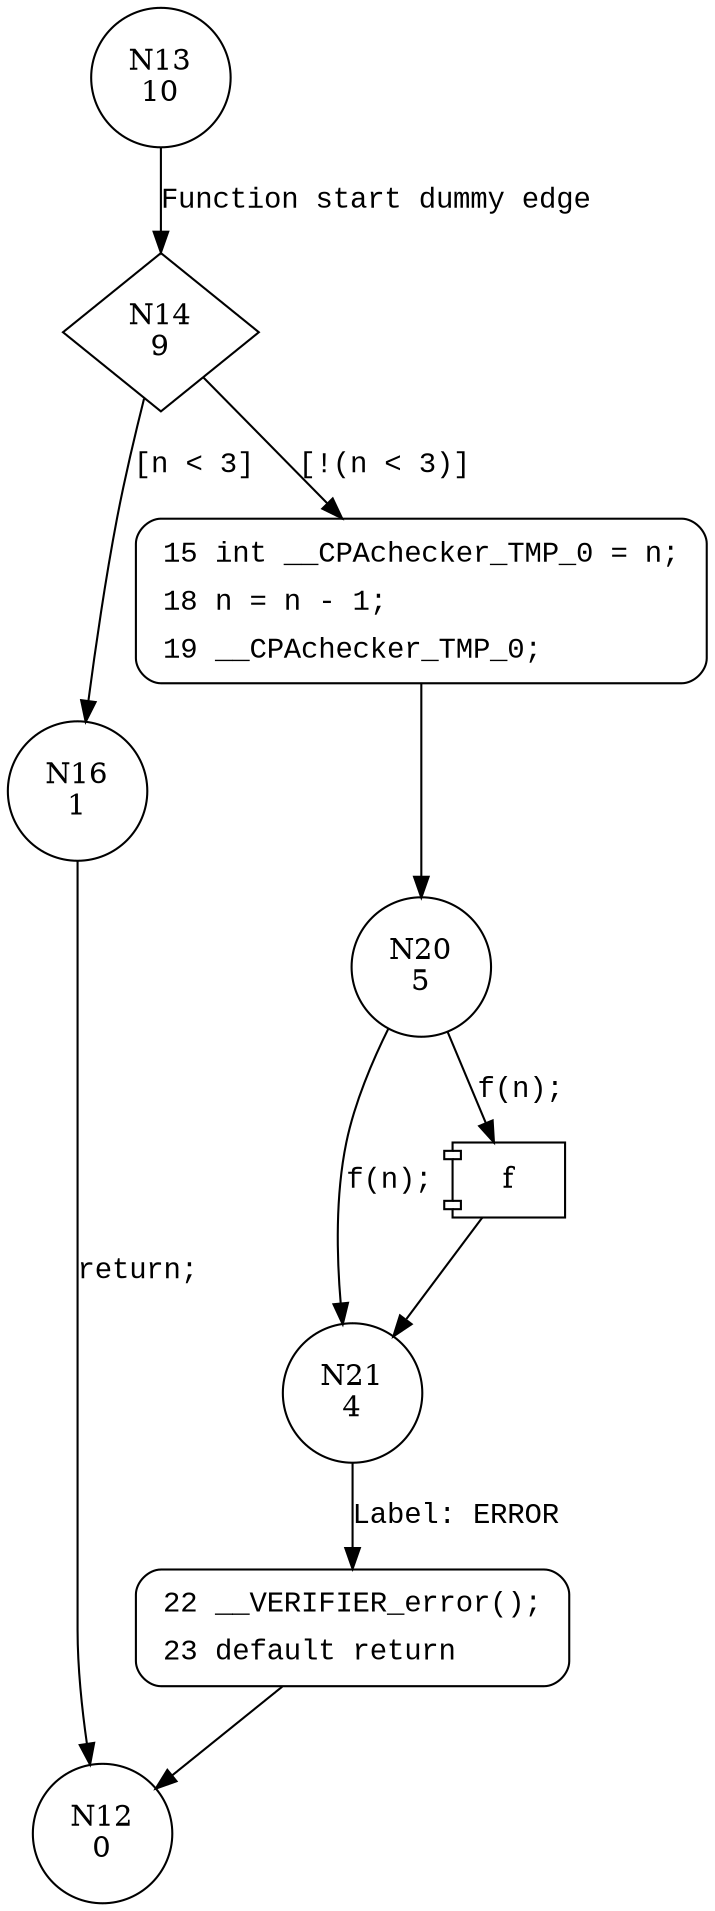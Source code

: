 digraph f2 {
14 [shape="diamond" label="N14\n9"]
16 [shape="circle" label="N16\n1"]
15 [shape="circle" label="N15\n8"]
20 [shape="circle" label="N20\n5"]
21 [shape="circle" label="N21\n4"]
22 [shape="circle" label="N22\n3"]
12 [shape="circle" label="N12\n0"]
13 [shape="circle" label="N13\n10"]
15 [style="filled,bold" penwidth="1" fillcolor="white" fontname="Courier New" shape="Mrecord" label=<<table border="0" cellborder="0" cellpadding="3" bgcolor="white"><tr><td align="right">15</td><td align="left">int __CPAchecker_TMP_0 = n;</td></tr><tr><td align="right">18</td><td align="left">n = n - 1;</td></tr><tr><td align="right">19</td><td align="left">__CPAchecker_TMP_0;</td></tr></table>>]
15 -> 20[label=""]
22 [style="filled,bold" penwidth="1" fillcolor="white" fontname="Courier New" shape="Mrecord" label=<<table border="0" cellborder="0" cellpadding="3" bgcolor="white"><tr><td align="right">22</td><td align="left">__VERIFIER_error();</td></tr><tr><td align="right">23</td><td align="left">default return</td></tr></table>>]
22 -> 12[label=""]
14 -> 16 [label="[n < 3]" fontname="Courier New"]
14 -> 15 [label="[!(n < 3)]" fontname="Courier New"]
100003 [shape="component" label="f"]
20 -> 100003 [label="f(n);" fontname="Courier New"]
100003 -> 21 [label="" fontname="Courier New"]
20 -> 21 [label="f(n);" fontname="Courier New"]
21 -> 22 [label="Label: ERROR" fontname="Courier New"]
16 -> 12 [label="return;" fontname="Courier New"]
13 -> 14 [label="Function start dummy edge" fontname="Courier New"]
}